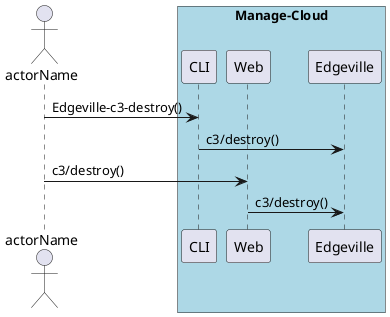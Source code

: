 @startuml
Actor "actorName" as A

box "Manage-Cloud" #lightblue
    participant CLI as CLI
    participant Web as Web
    participant "Edgeville" as S
    A -> CLI : Edgeville-c3-destroy()
    CLI -> S : c3/destroy()
    A -> Web : c3/destroy()
    Web -> S : c3/destroy()
end box

@enduml


